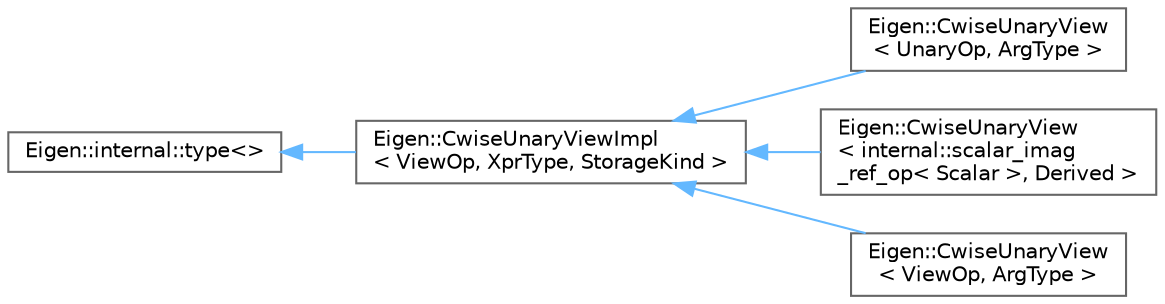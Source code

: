 digraph "Graphical Class Hierarchy"
{
 // LATEX_PDF_SIZE
  bgcolor="transparent";
  edge [fontname=Helvetica,fontsize=10,labelfontname=Helvetica,labelfontsize=10];
  node [fontname=Helvetica,fontsize=10,shape=box,height=0.2,width=0.4];
  rankdir="LR";
  Node0 [id="Node000000",label="Eigen::internal::type\<\>",height=0.2,width=0.4,color="grey40", fillcolor="white", style="filled",URL="$structEigen_1_1internal_1_1generic__xpr__base.html",tooltip=" "];
  Node0 -> Node1 [id="edge1201_Node000000_Node000001",dir="back",color="steelblue1",style="solid",tooltip=" "];
  Node1 [id="Node000001",label="Eigen::CwiseUnaryViewImpl\l\< ViewOp, XprType, StorageKind \>",height=0.2,width=0.4,color="grey40", fillcolor="white", style="filled",URL="$classEigen_1_1CwiseUnaryViewImpl.html",tooltip=" "];
  Node1 -> Node2 [id="edge1202_Node000001_Node000002",dir="back",color="steelblue1",style="solid",tooltip=" "];
  Node2 [id="Node000002",label="Eigen::CwiseUnaryView\l\< UnaryOp, ArgType \>",height=0.2,width=0.4,color="grey40", fillcolor="white", style="filled",URL="$classEigen_1_1CwiseUnaryView.html",tooltip=" "];
  Node1 -> Node3 [id="edge1203_Node000001_Node000003",dir="back",color="steelblue1",style="solid",tooltip=" "];
  Node3 [id="Node000003",label="Eigen::CwiseUnaryView\l\< internal::scalar_imag\l_ref_op\< Scalar \>, Derived \>",height=0.2,width=0.4,color="grey40", fillcolor="white", style="filled",URL="$classEigen_1_1CwiseUnaryView.html",tooltip=" "];
  Node1 -> Node4 [id="edge1204_Node000001_Node000004",dir="back",color="steelblue1",style="solid",tooltip=" "];
  Node4 [id="Node000004",label="Eigen::CwiseUnaryView\l\< ViewOp, ArgType \>",height=0.2,width=0.4,color="grey40", fillcolor="white", style="filled",URL="$classEigen_1_1CwiseUnaryView.html",tooltip=" "];
}
